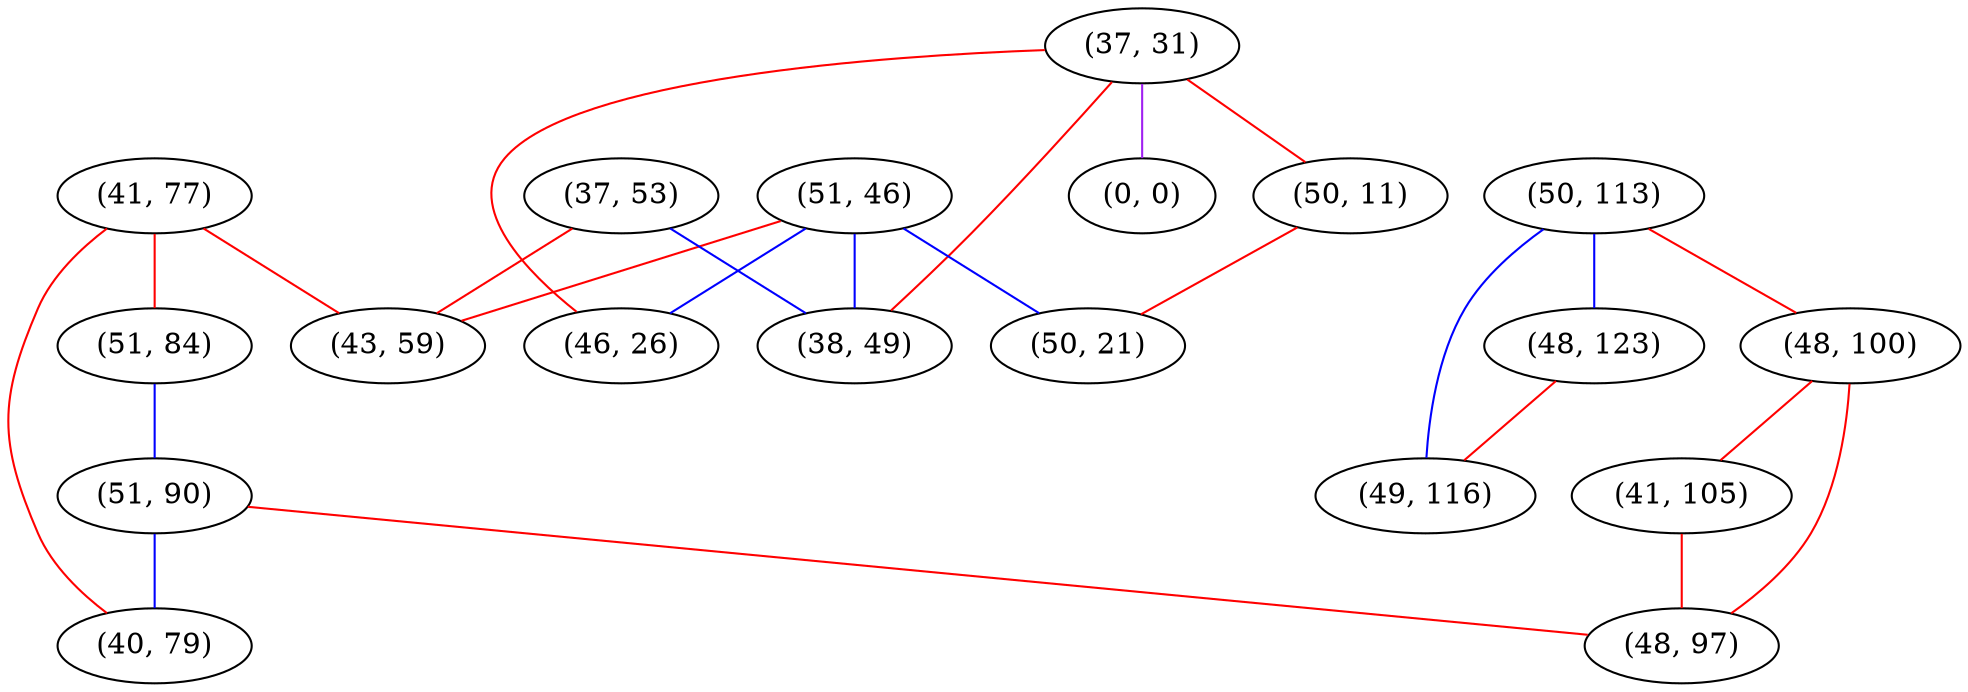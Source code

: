 graph "" {
"(50, 113)";
"(41, 77)";
"(37, 31)";
"(48, 100)";
"(51, 84)";
"(51, 90)";
"(41, 105)";
"(51, 46)";
"(48, 97)";
"(48, 123)";
"(46, 26)";
"(49, 116)";
"(37, 53)";
"(0, 0)";
"(38, 49)";
"(50, 11)";
"(50, 21)";
"(40, 79)";
"(43, 59)";
"(50, 113)" -- "(48, 123)"  [color=blue, key=0, weight=3];
"(50, 113)" -- "(49, 116)"  [color=blue, key=0, weight=3];
"(50, 113)" -- "(48, 100)"  [color=red, key=0, weight=1];
"(41, 77)" -- "(51, 84)"  [color=red, key=0, weight=1];
"(41, 77)" -- "(43, 59)"  [color=red, key=0, weight=1];
"(41, 77)" -- "(40, 79)"  [color=red, key=0, weight=1];
"(37, 31)" -- "(38, 49)"  [color=red, key=0, weight=1];
"(37, 31)" -- "(46, 26)"  [color=red, key=0, weight=1];
"(37, 31)" -- "(50, 11)"  [color=red, key=0, weight=1];
"(37, 31)" -- "(0, 0)"  [color=purple, key=0, weight=4];
"(48, 100)" -- "(48, 97)"  [color=red, key=0, weight=1];
"(48, 100)" -- "(41, 105)"  [color=red, key=0, weight=1];
"(51, 84)" -- "(51, 90)"  [color=blue, key=0, weight=3];
"(51, 90)" -- "(48, 97)"  [color=red, key=0, weight=1];
"(51, 90)" -- "(40, 79)"  [color=blue, key=0, weight=3];
"(41, 105)" -- "(48, 97)"  [color=red, key=0, weight=1];
"(51, 46)" -- "(38, 49)"  [color=blue, key=0, weight=3];
"(51, 46)" -- "(50, 21)"  [color=blue, key=0, weight=3];
"(51, 46)" -- "(46, 26)"  [color=blue, key=0, weight=3];
"(51, 46)" -- "(43, 59)"  [color=red, key=0, weight=1];
"(48, 123)" -- "(49, 116)"  [color=red, key=0, weight=1];
"(37, 53)" -- "(38, 49)"  [color=blue, key=0, weight=3];
"(37, 53)" -- "(43, 59)"  [color=red, key=0, weight=1];
"(50, 11)" -- "(50, 21)"  [color=red, key=0, weight=1];
}
